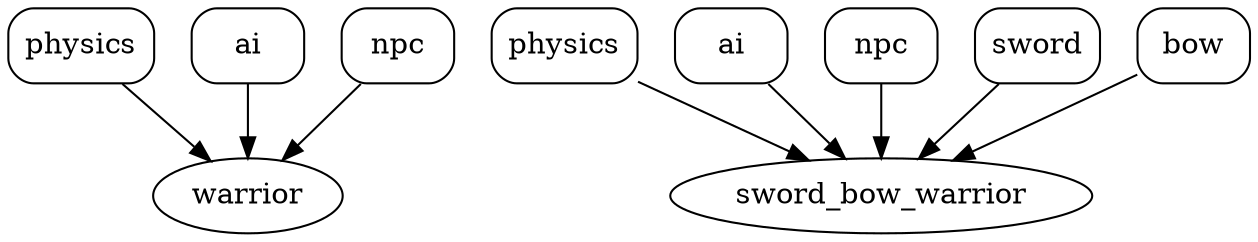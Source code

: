 

digraph
{
    Physics0 [shape="rectangle", style="rounded", label="physics"]
    AI0 [shape="rectangle", style="rounded", label="ai"]
    Enemy0 [shape="rectangle", style="rounded", label="npc"]

    Physics2 [shape="rectangle", style="rounded", label="physics"]
    AI2 [shape="rectangle", style="rounded", label="ai"]
    Enemy2 [shape="rectangle", style="rounded", label="npc"]
    Sword2 [shape="rectangle", style="rounded", label="sword"]
    Bow2 [shape="rectangle", style="rounded", label="bow"]

    Physics0 -> warrior
    AI0 -> warrior
    Enemy0 -> warrior

    Physics2 -> sword_bow_warrior
    AI2 -> sword_bow_warrior
    Enemy2 -> sword_bow_warrior
    Sword2 -> sword_bow_warrior
    Bow2 -> sword_bow_warrior
}


